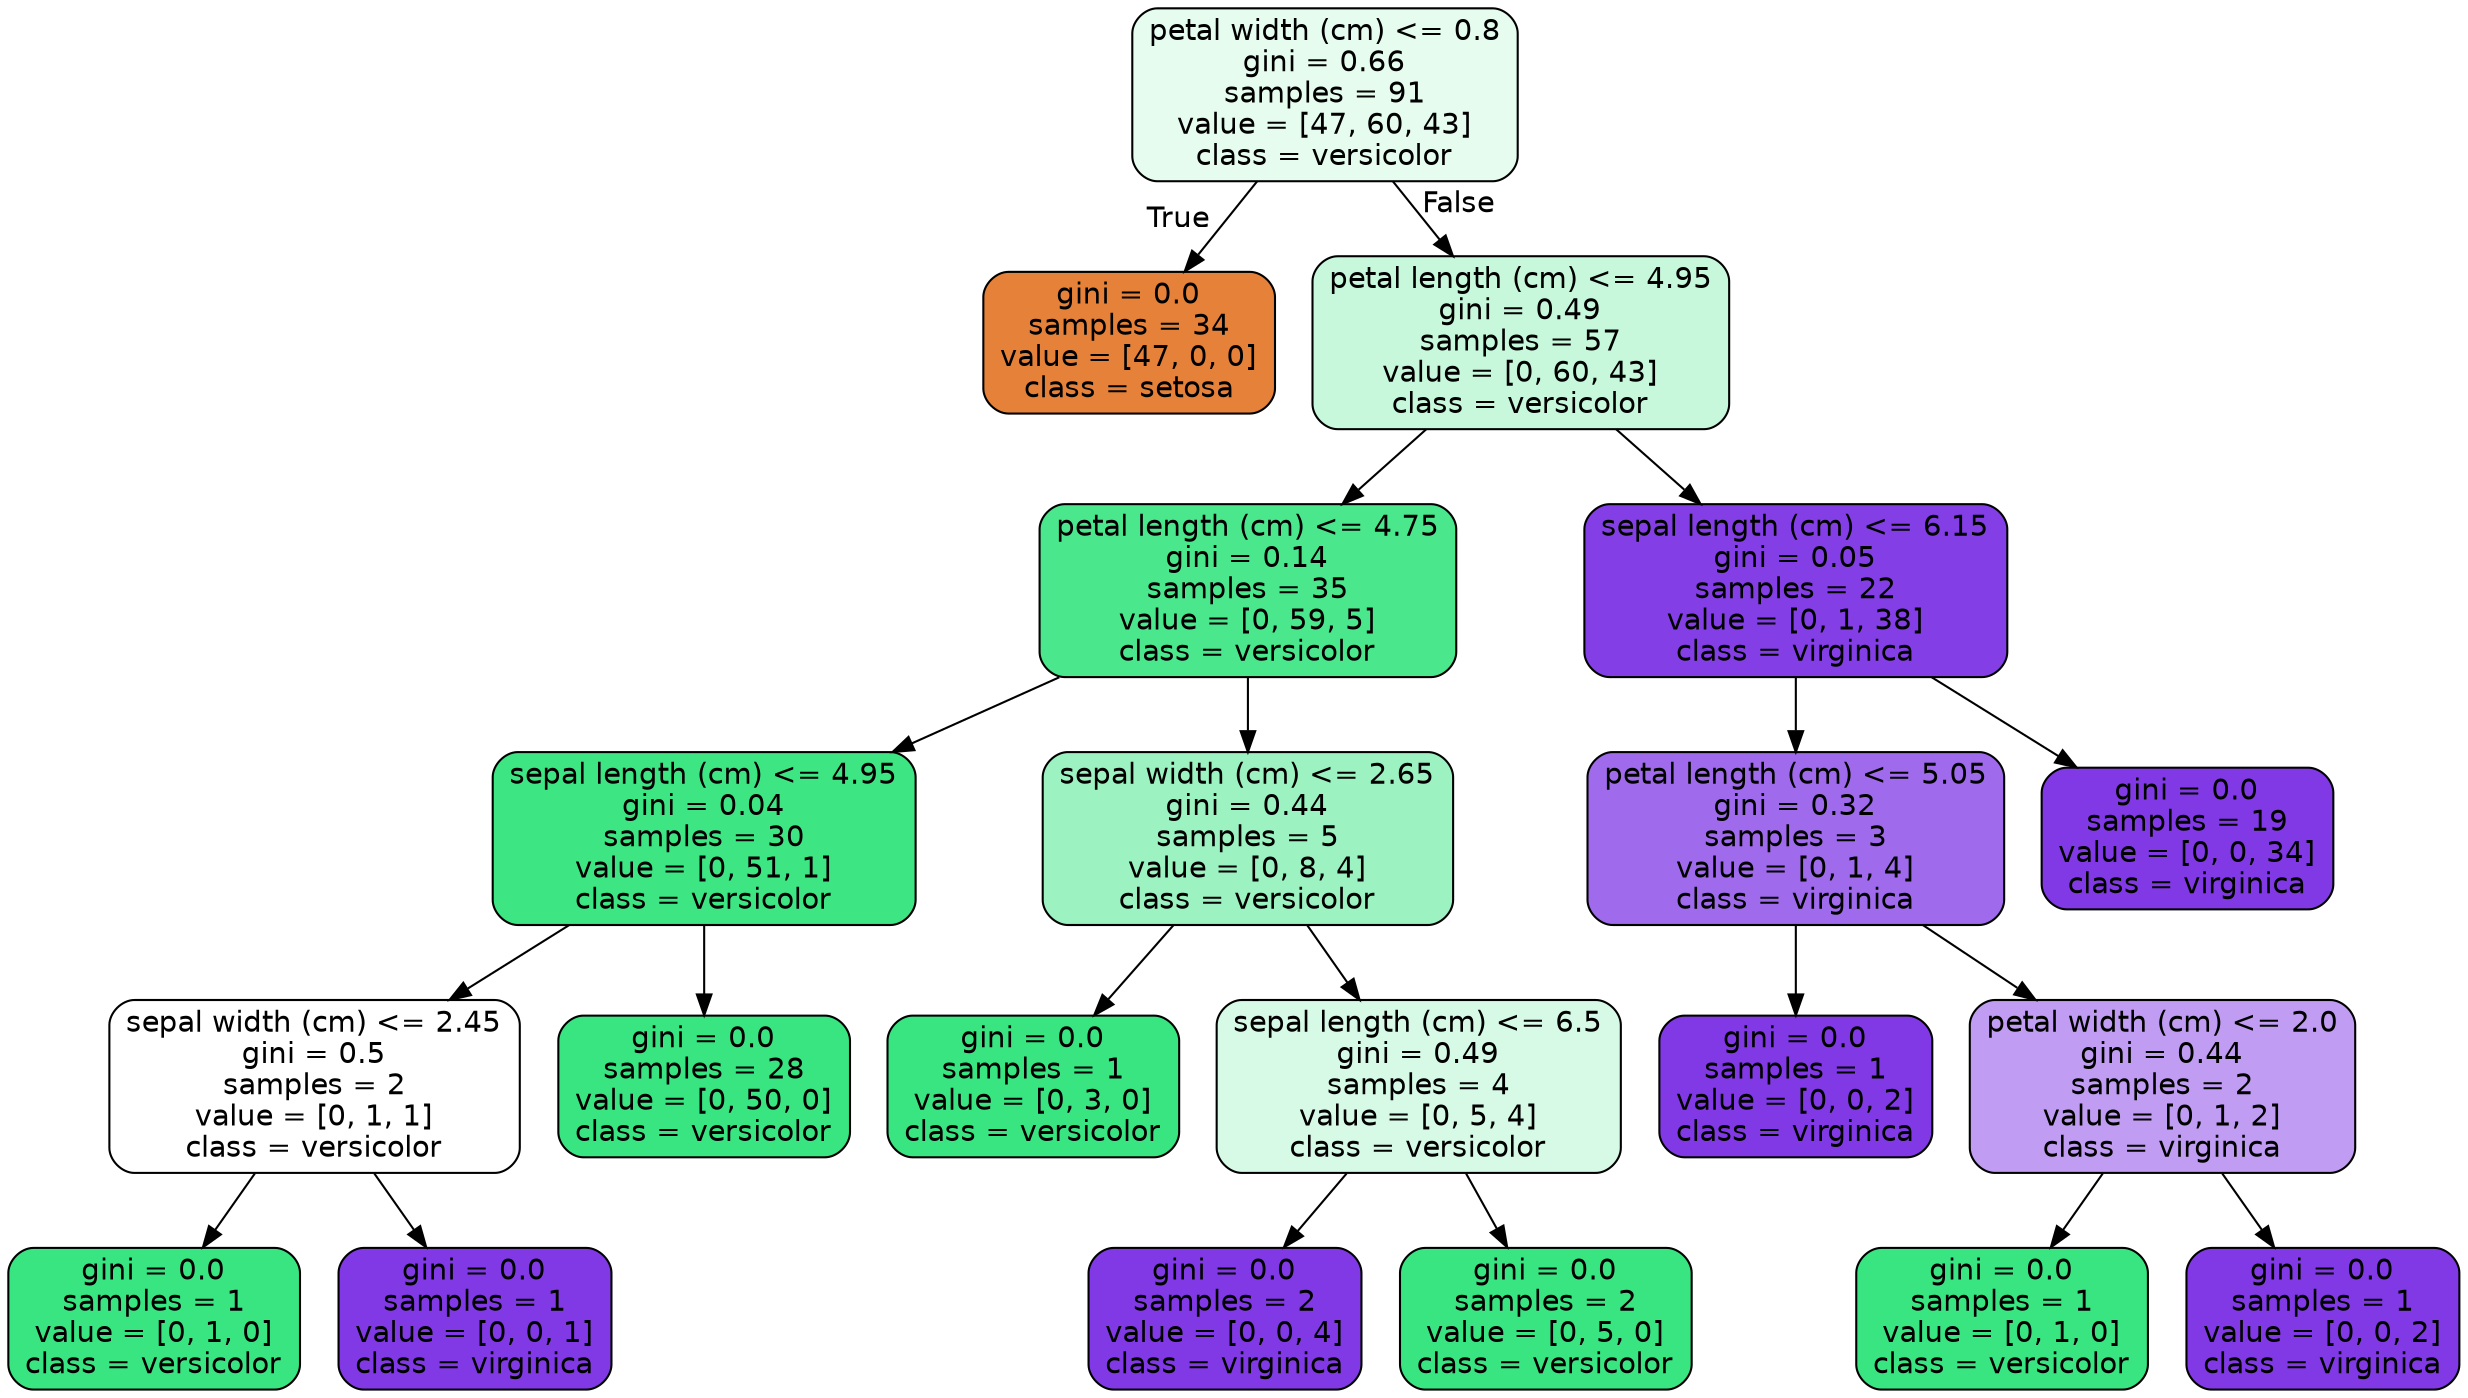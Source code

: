 digraph Tree {
node [shape=box, style="filled, rounded", color="black", fontname="helvetica"] ;
edge [fontname="helvetica"] ;
0 [label="petal width (cm) <= 0.8\ngini = 0.66\nsamples = 91\nvalue = [47, 60, 43]\nclass = versicolor", fillcolor="#e6fcef"] ;
1 [label="gini = 0.0\nsamples = 34\nvalue = [47, 0, 0]\nclass = setosa", fillcolor="#e58139"] ;
0 -> 1 [labeldistance=2.5, labelangle=45, headlabel="True"] ;
2 [label="petal length (cm) <= 4.95\ngini = 0.49\nsamples = 57\nvalue = [0, 60, 43]\nclass = versicolor", fillcolor="#c7f8db"] ;
0 -> 2 [labeldistance=2.5, labelangle=-45, headlabel="False"] ;
3 [label="petal length (cm) <= 4.75\ngini = 0.14\nsamples = 35\nvalue = [0, 59, 5]\nclass = versicolor", fillcolor="#4ae78c"] ;
2 -> 3 ;
4 [label="sepal length (cm) <= 4.95\ngini = 0.04\nsamples = 30\nvalue = [0, 51, 1]\nclass = versicolor", fillcolor="#3de683"] ;
3 -> 4 ;
5 [label="sepal width (cm) <= 2.45\ngini = 0.5\nsamples = 2\nvalue = [0, 1, 1]\nclass = versicolor", fillcolor="#ffffff"] ;
4 -> 5 ;
6 [label="gini = 0.0\nsamples = 1\nvalue = [0, 1, 0]\nclass = versicolor", fillcolor="#39e581"] ;
5 -> 6 ;
7 [label="gini = 0.0\nsamples = 1\nvalue = [0, 0, 1]\nclass = virginica", fillcolor="#8139e5"] ;
5 -> 7 ;
8 [label="gini = 0.0\nsamples = 28\nvalue = [0, 50, 0]\nclass = versicolor", fillcolor="#39e581"] ;
4 -> 8 ;
9 [label="sepal width (cm) <= 2.65\ngini = 0.44\nsamples = 5\nvalue = [0, 8, 4]\nclass = versicolor", fillcolor="#9cf2c0"] ;
3 -> 9 ;
10 [label="gini = 0.0\nsamples = 1\nvalue = [0, 3, 0]\nclass = versicolor", fillcolor="#39e581"] ;
9 -> 10 ;
11 [label="sepal length (cm) <= 6.5\ngini = 0.49\nsamples = 4\nvalue = [0, 5, 4]\nclass = versicolor", fillcolor="#d7fae6"] ;
9 -> 11 ;
12 [label="gini = 0.0\nsamples = 2\nvalue = [0, 0, 4]\nclass = virginica", fillcolor="#8139e5"] ;
11 -> 12 ;
13 [label="gini = 0.0\nsamples = 2\nvalue = [0, 5, 0]\nclass = versicolor", fillcolor="#39e581"] ;
11 -> 13 ;
14 [label="sepal length (cm) <= 6.15\ngini = 0.05\nsamples = 22\nvalue = [0, 1, 38]\nclass = virginica", fillcolor="#843ee6"] ;
2 -> 14 ;
15 [label="petal length (cm) <= 5.05\ngini = 0.32\nsamples = 3\nvalue = [0, 1, 4]\nclass = virginica", fillcolor="#a06aec"] ;
14 -> 15 ;
16 [label="gini = 0.0\nsamples = 1\nvalue = [0, 0, 2]\nclass = virginica", fillcolor="#8139e5"] ;
15 -> 16 ;
17 [label="petal width (cm) <= 2.0\ngini = 0.44\nsamples = 2\nvalue = [0, 1, 2]\nclass = virginica", fillcolor="#c09cf2"] ;
15 -> 17 ;
18 [label="gini = 0.0\nsamples = 1\nvalue = [0, 1, 0]\nclass = versicolor", fillcolor="#39e581"] ;
17 -> 18 ;
19 [label="gini = 0.0\nsamples = 1\nvalue = [0, 0, 2]\nclass = virginica", fillcolor="#8139e5"] ;
17 -> 19 ;
20 [label="gini = 0.0\nsamples = 19\nvalue = [0, 0, 34]\nclass = virginica", fillcolor="#8139e5"] ;
14 -> 20 ;
}